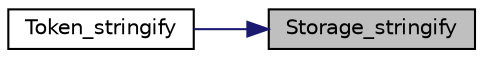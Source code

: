 digraph "Storage_stringify"
{
 // LATEX_PDF_SIZE
  bgcolor="transparent";
  edge [fontname="Helvetica",fontsize="10",labelfontname="Helvetica",labelfontsize="10"];
  node [fontname="Helvetica",fontsize="10",shape=record];
  rankdir="RL";
  Node1 [label="Storage_stringify",height=0.2,width=0.4,color="black", fillcolor="grey75", style="filled", fontcolor="black",tooltip="Stringify token's storage."];
  Node1 -> Node2 [dir="back",color="midnightblue",fontsize="10",style="solid",fontname="Helvetica"];
  Node2 [label="Token_stringify",height=0.2,width=0.4,color="black",URL="$dd/da6/group__lexer.html#ga805e335c5a01324ab671ea2dbb03fd2f",tooltip="Stringify token with all it's fields."];
}
